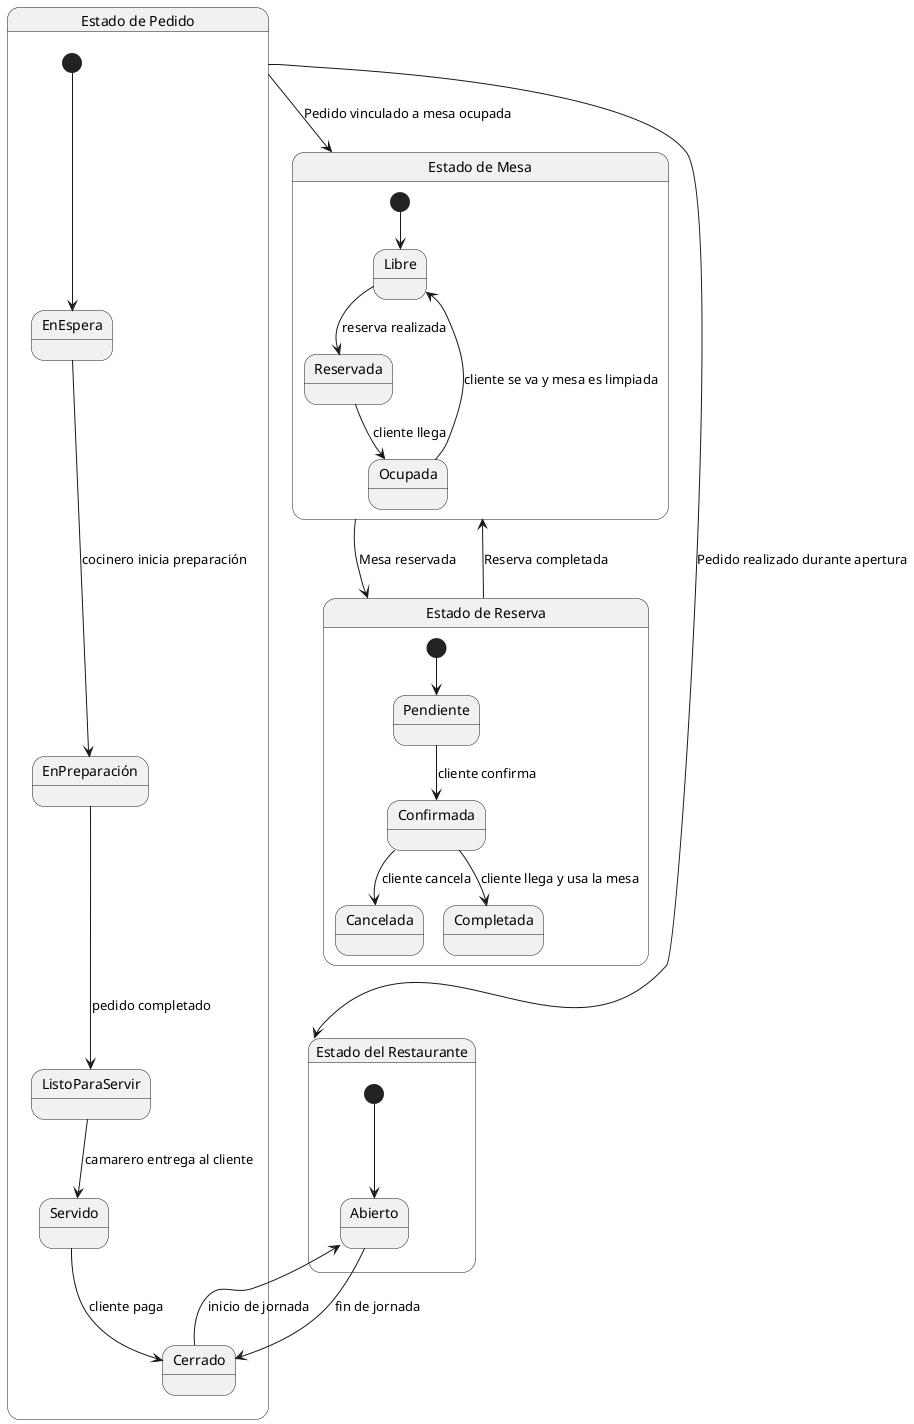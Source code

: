 @startuml

state "Estado de Mesa" as MesaState {
    [*] --> Libre
    Libre --> Reservada : reserva realizada
    Reservada --> Ocupada : cliente llega
    Ocupada --> Libre : cliente se va y mesa es limpiada
}

state "Estado de Reserva" as ReservaState {
    [*] --> Pendiente
    Pendiente --> Confirmada : cliente confirma
    Confirmada --> Cancelada : cliente cancela
    Confirmada --> Completada : cliente llega y usa la mesa
}

state "Estado de Pedido" as PedidoState {
    [*] --> EnEspera
    EnEspera --> EnPreparación : cocinero inicia preparación
    EnPreparación --> ListoParaServir : pedido completado
    ListoParaServir --> Servido : camarero entrega al cliente
    Servido --> Cerrado : cliente paga
}

state "Estado del Restaurante" as RestauranteState {
    [*] --> Abierto
    Abierto --> Cerrado : fin de jornada
    Cerrado --> Abierto : inicio de jornada
}

MesaState --> ReservaState : Mesa reservada
ReservaState --> MesaState : Reserva completada
PedidoState --> MesaState : Pedido vinculado a mesa ocupada
PedidoState --> RestauranteState : Pedido realizado durante apertura

@enduml